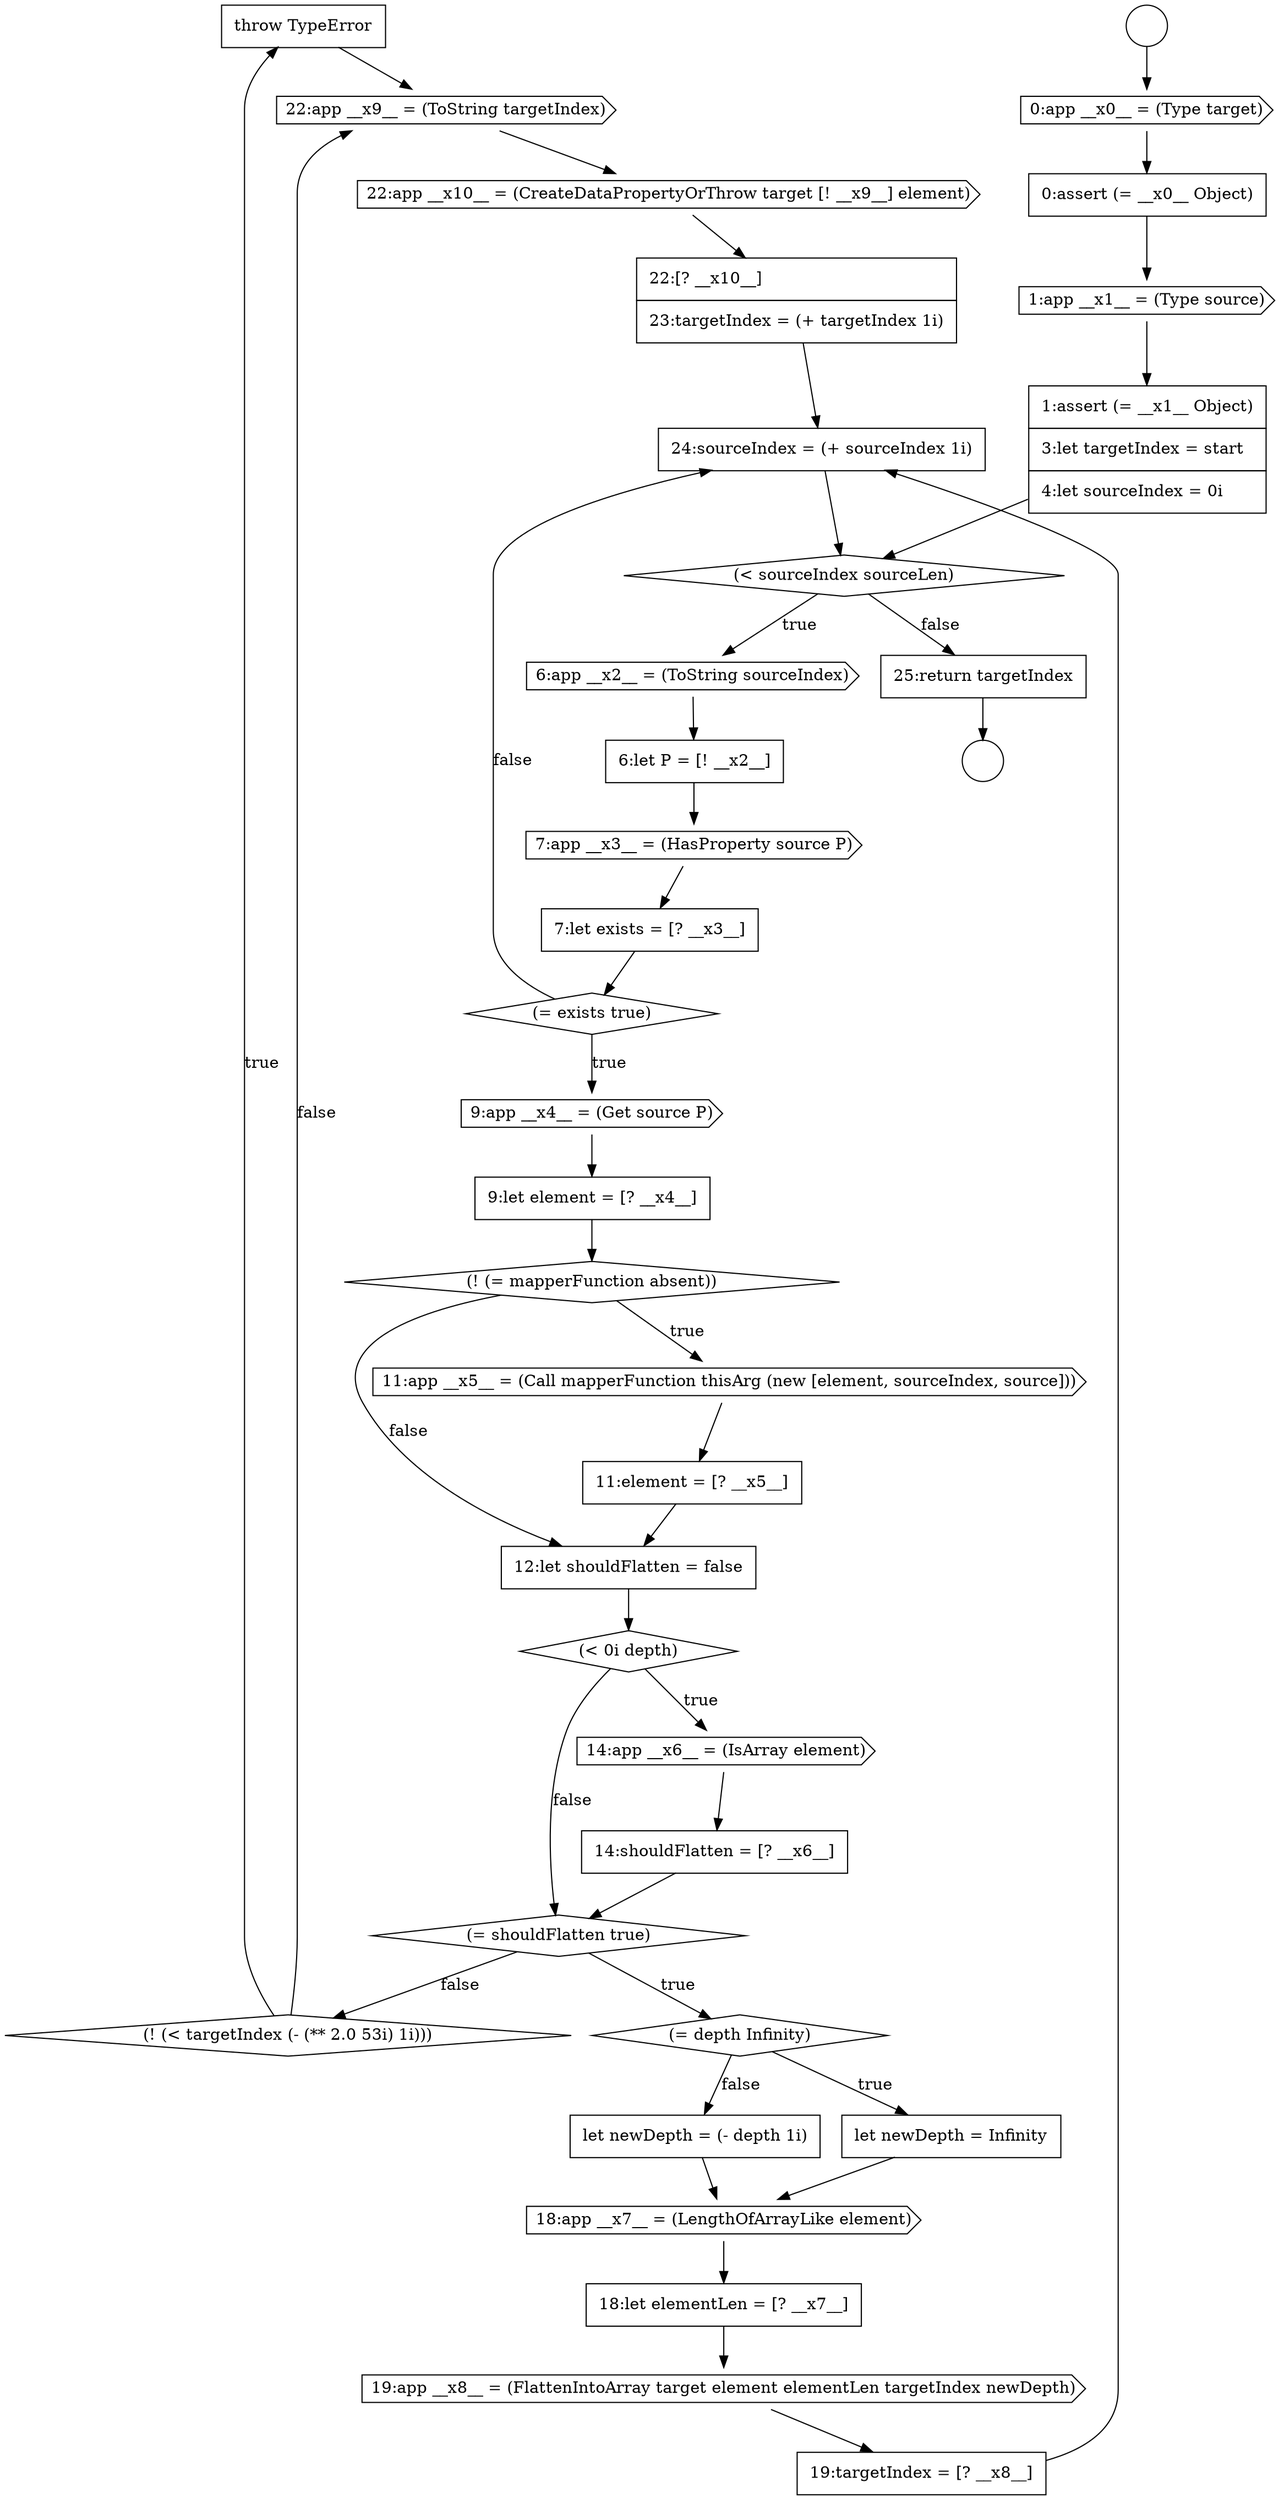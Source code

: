 digraph {
  node16340 [shape=none, margin=0, label=<<font color="black">
    <table border="0" cellborder="1" cellspacing="0" cellpadding="10">
      <tr><td align="left">throw TypeError</td></tr>
    </table>
  </font>> color="black" fillcolor="white" style=filled]
  node16336 [shape=none, margin=0, label=<<font color="black">
    <table border="0" cellborder="1" cellspacing="0" cellpadding="10">
      <tr><td align="left">18:let elementLen = [? __x7__]</td></tr>
    </table>
  </font>> color="black" fillcolor="white" style=filled]
  node16319 [shape=cds, label=<<font color="black">7:app __x3__ = (HasProperty source P)</font>> color="black" fillcolor="white" style=filled]
  node16315 [shape=none, margin=0, label=<<font color="black">
    <table border="0" cellborder="1" cellspacing="0" cellpadding="10">
      <tr><td align="left">1:assert (= __x1__ Object)</td></tr>
      <tr><td align="left">3:let targetIndex = start</td></tr>
      <tr><td align="left">4:let sourceIndex = 0i</td></tr>
    </table>
  </font>> color="black" fillcolor="white" style=filled]
  node16344 [shape=none, margin=0, label=<<font color="black">
    <table border="0" cellborder="1" cellspacing="0" cellpadding="10">
      <tr><td align="left">24:sourceIndex = (+ sourceIndex 1i)</td></tr>
    </table>
  </font>> color="black" fillcolor="white" style=filled]
  node16312 [shape=cds, label=<<font color="black">0:app __x0__ = (Type target)</font>> color="black" fillcolor="white" style=filled]
  node16339 [shape=diamond, label=<<font color="black">(! (&lt; targetIndex (- (** 2.0 53i) 1i)))</font>> color="black" fillcolor="white" style=filled]
  node16316 [shape=diamond, label=<<font color="black">(&lt; sourceIndex sourceLen)</font>> color="black" fillcolor="white" style=filled]
  node16334 [shape=none, margin=0, label=<<font color="black">
    <table border="0" cellborder="1" cellspacing="0" cellpadding="10">
      <tr><td align="left">let newDepth = (- depth 1i)</td></tr>
    </table>
  </font>> color="black" fillcolor="white" style=filled]
  node16317 [shape=cds, label=<<font color="black">6:app __x2__ = (ToString sourceIndex)</font>> color="black" fillcolor="white" style=filled]
  node16338 [shape=none, margin=0, label=<<font color="black">
    <table border="0" cellborder="1" cellspacing="0" cellpadding="10">
      <tr><td align="left">19:targetIndex = [? __x8__]</td></tr>
    </table>
  </font>> color="black" fillcolor="white" style=filled]
  node16310 [shape=circle label=" " color="black" fillcolor="white" style=filled]
  node16342 [shape=cds, label=<<font color="black">22:app __x10__ = (CreateDataPropertyOrThrow target [! __x9__] element)</font>> color="black" fillcolor="white" style=filled]
  node16345 [shape=none, margin=0, label=<<font color="black">
    <table border="0" cellborder="1" cellspacing="0" cellpadding="10">
      <tr><td align="left">25:return targetIndex</td></tr>
    </table>
  </font>> color="black" fillcolor="white" style=filled]
  node16318 [shape=none, margin=0, label=<<font color="black">
    <table border="0" cellborder="1" cellspacing="0" cellpadding="10">
      <tr><td align="left">6:let P = [! __x2__]</td></tr>
    </table>
  </font>> color="black" fillcolor="white" style=filled]
  node16341 [shape=cds, label=<<font color="black">22:app __x9__ = (ToString targetIndex)</font>> color="black" fillcolor="white" style=filled]
  node16314 [shape=cds, label=<<font color="black">1:app __x1__ = (Type source)</font>> color="black" fillcolor="white" style=filled]
  node16332 [shape=diamond, label=<<font color="black">(= depth Infinity)</font>> color="black" fillcolor="white" style=filled]
  node16325 [shape=cds, label=<<font color="black">11:app __x5__ = (Call mapperFunction thisArg (new [element, sourceIndex, source]))</font>> color="black" fillcolor="white" style=filled]
  node16324 [shape=diamond, label=<<font color="black">(! (= mapperFunction absent))</font>> color="black" fillcolor="white" style=filled]
  node16333 [shape=none, margin=0, label=<<font color="black">
    <table border="0" cellborder="1" cellspacing="0" cellpadding="10">
      <tr><td align="left">let newDepth = Infinity</td></tr>
    </table>
  </font>> color="black" fillcolor="white" style=filled]
  node16328 [shape=diamond, label=<<font color="black">(&lt; 0i depth)</font>> color="black" fillcolor="white" style=filled]
  node16329 [shape=cds, label=<<font color="black">14:app __x6__ = (IsArray element)</font>> color="black" fillcolor="white" style=filled]
  node16311 [shape=circle label=" " color="black" fillcolor="white" style=filled]
  node16343 [shape=none, margin=0, label=<<font color="black">
    <table border="0" cellborder="1" cellspacing="0" cellpadding="10">
      <tr><td align="left">22:[? __x10__]</td></tr>
      <tr><td align="left">23:targetIndex = (+ targetIndex 1i)</td></tr>
    </table>
  </font>> color="black" fillcolor="white" style=filled]
  node16323 [shape=none, margin=0, label=<<font color="black">
    <table border="0" cellborder="1" cellspacing="0" cellpadding="10">
      <tr><td align="left">9:let element = [? __x4__]</td></tr>
    </table>
  </font>> color="black" fillcolor="white" style=filled]
  node16313 [shape=none, margin=0, label=<<font color="black">
    <table border="0" cellborder="1" cellspacing="0" cellpadding="10">
      <tr><td align="left">0:assert (= __x0__ Object)</td></tr>
    </table>
  </font>> color="black" fillcolor="white" style=filled]
  node16330 [shape=none, margin=0, label=<<font color="black">
    <table border="0" cellborder="1" cellspacing="0" cellpadding="10">
      <tr><td align="left">14:shouldFlatten = [? __x6__]</td></tr>
    </table>
  </font>> color="black" fillcolor="white" style=filled]
  node16327 [shape=none, margin=0, label=<<font color="black">
    <table border="0" cellborder="1" cellspacing="0" cellpadding="10">
      <tr><td align="left">12:let shouldFlatten = false</td></tr>
    </table>
  </font>> color="black" fillcolor="white" style=filled]
  node16320 [shape=none, margin=0, label=<<font color="black">
    <table border="0" cellborder="1" cellspacing="0" cellpadding="10">
      <tr><td align="left">7:let exists = [? __x3__]</td></tr>
    </table>
  </font>> color="black" fillcolor="white" style=filled]
  node16337 [shape=cds, label=<<font color="black">19:app __x8__ = (FlattenIntoArray target element elementLen targetIndex newDepth)</font>> color="black" fillcolor="white" style=filled]
  node16322 [shape=cds, label=<<font color="black">9:app __x4__ = (Get source P)</font>> color="black" fillcolor="white" style=filled]
  node16335 [shape=cds, label=<<font color="black">18:app __x7__ = (LengthOfArrayLike element)</font>> color="black" fillcolor="white" style=filled]
  node16326 [shape=none, margin=0, label=<<font color="black">
    <table border="0" cellborder="1" cellspacing="0" cellpadding="10">
      <tr><td align="left">11:element = [? __x5__]</td></tr>
    </table>
  </font>> color="black" fillcolor="white" style=filled]
  node16321 [shape=diamond, label=<<font color="black">(= exists true)</font>> color="black" fillcolor="white" style=filled]
  node16331 [shape=diamond, label=<<font color="black">(= shouldFlatten true)</font>> color="black" fillcolor="white" style=filled]
  node16314 -> node16315 [ color="black"]
  node16327 -> node16328 [ color="black"]
  node16312 -> node16313 [ color="black"]
  node16339 -> node16340 [label=<<font color="black">true</font>> color="black"]
  node16339 -> node16341 [label=<<font color="black">false</font>> color="black"]
  node16319 -> node16320 [ color="black"]
  node16345 -> node16311 [ color="black"]
  node16329 -> node16330 [ color="black"]
  node16323 -> node16324 [ color="black"]
  node16344 -> node16316 [ color="black"]
  node16317 -> node16318 [ color="black"]
  node16313 -> node16314 [ color="black"]
  node16328 -> node16329 [label=<<font color="black">true</font>> color="black"]
  node16328 -> node16331 [label=<<font color="black">false</font>> color="black"]
  node16335 -> node16336 [ color="black"]
  node16341 -> node16342 [ color="black"]
  node16326 -> node16327 [ color="black"]
  node16333 -> node16335 [ color="black"]
  node16318 -> node16319 [ color="black"]
  node16342 -> node16343 [ color="black"]
  node16325 -> node16326 [ color="black"]
  node16343 -> node16344 [ color="black"]
  node16337 -> node16338 [ color="black"]
  node16331 -> node16332 [label=<<font color="black">true</font>> color="black"]
  node16331 -> node16339 [label=<<font color="black">false</font>> color="black"]
  node16332 -> node16333 [label=<<font color="black">true</font>> color="black"]
  node16332 -> node16334 [label=<<font color="black">false</font>> color="black"]
  node16320 -> node16321 [ color="black"]
  node16338 -> node16344 [ color="black"]
  node16315 -> node16316 [ color="black"]
  node16321 -> node16322 [label=<<font color="black">true</font>> color="black"]
  node16321 -> node16344 [label=<<font color="black">false</font>> color="black"]
  node16330 -> node16331 [ color="black"]
  node16334 -> node16335 [ color="black"]
  node16316 -> node16317 [label=<<font color="black">true</font>> color="black"]
  node16316 -> node16345 [label=<<font color="black">false</font>> color="black"]
  node16336 -> node16337 [ color="black"]
  node16340 -> node16341 [ color="black"]
  node16310 -> node16312 [ color="black"]
  node16322 -> node16323 [ color="black"]
  node16324 -> node16325 [label=<<font color="black">true</font>> color="black"]
  node16324 -> node16327 [label=<<font color="black">false</font>> color="black"]
}
